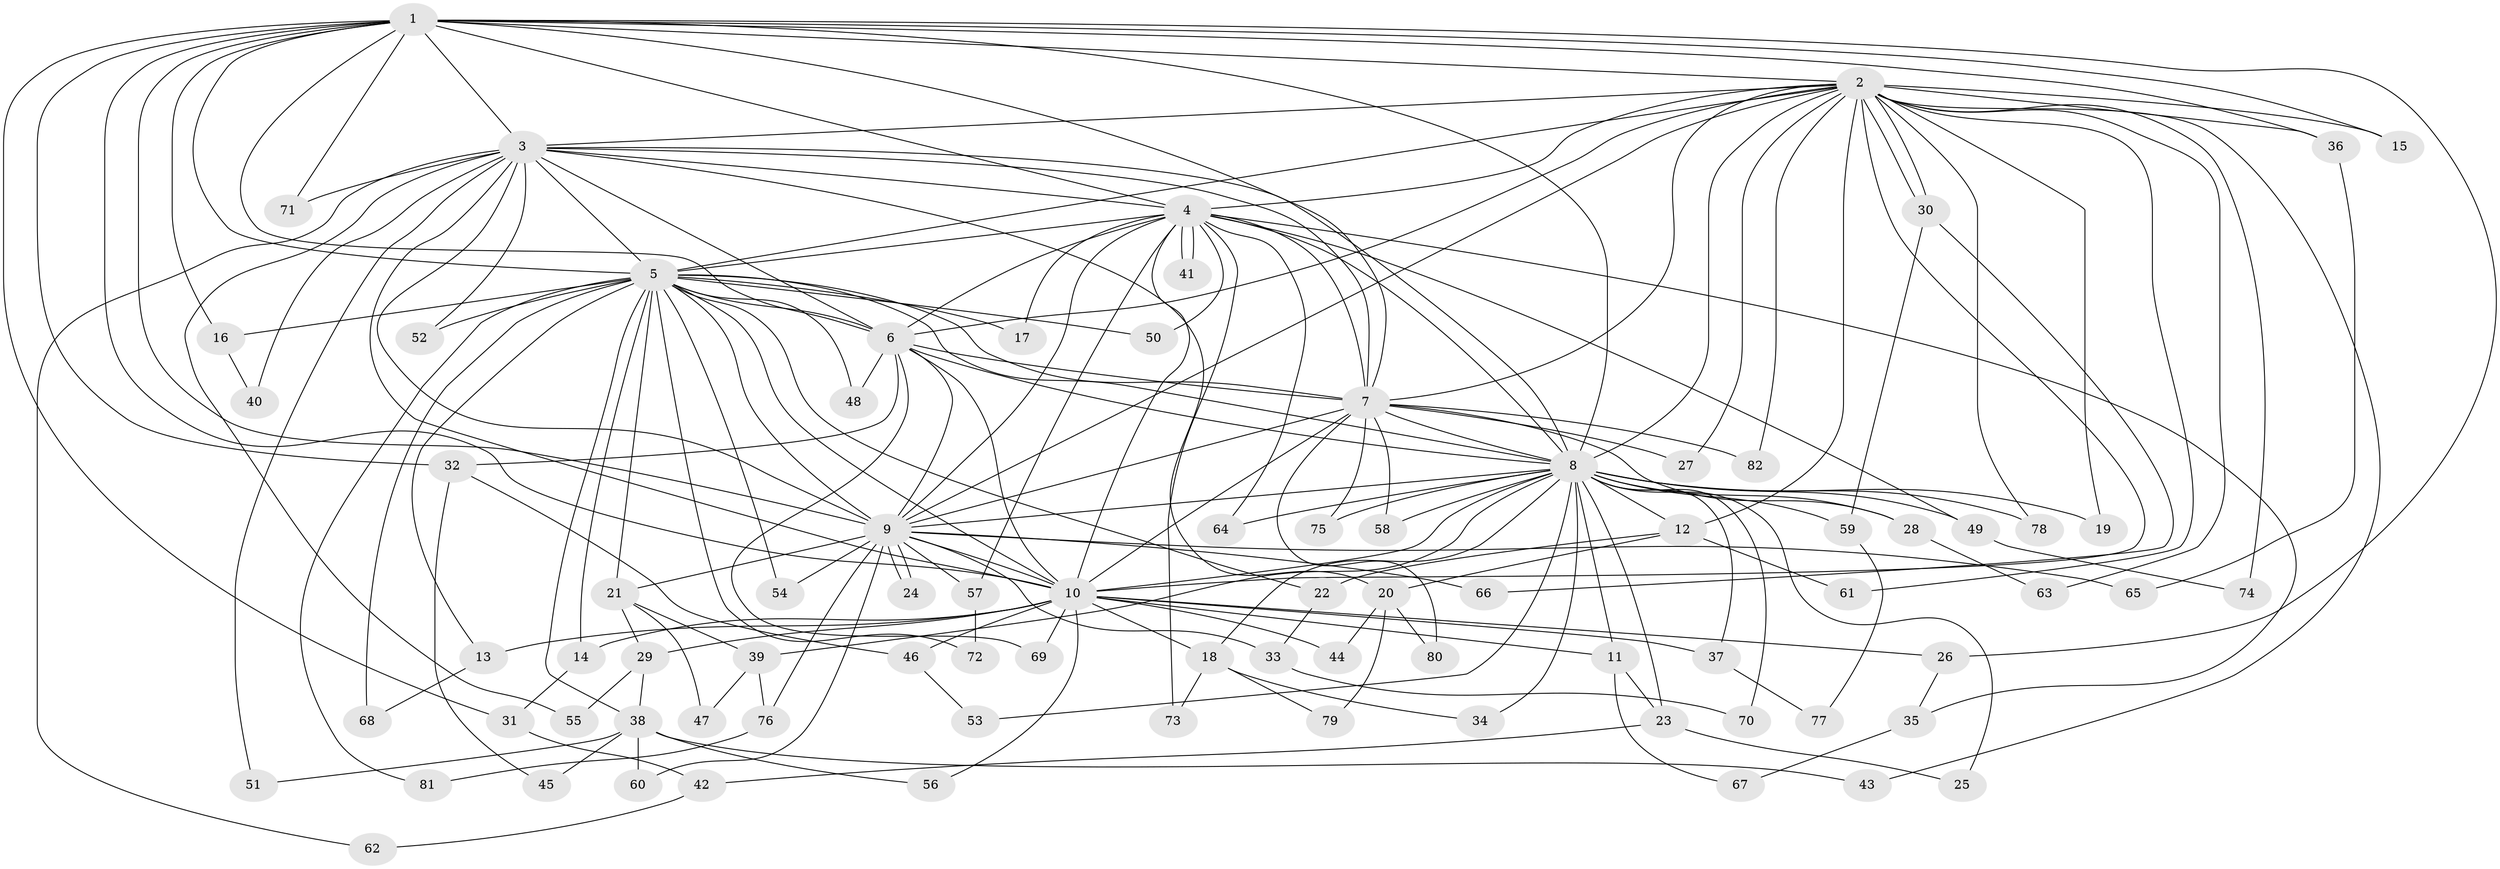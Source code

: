 // Generated by graph-tools (version 1.1) at 2025/13/03/09/25 04:13:43]
// undirected, 82 vertices, 189 edges
graph export_dot {
graph [start="1"]
  node [color=gray90,style=filled];
  1;
  2;
  3;
  4;
  5;
  6;
  7;
  8;
  9;
  10;
  11;
  12;
  13;
  14;
  15;
  16;
  17;
  18;
  19;
  20;
  21;
  22;
  23;
  24;
  25;
  26;
  27;
  28;
  29;
  30;
  31;
  32;
  33;
  34;
  35;
  36;
  37;
  38;
  39;
  40;
  41;
  42;
  43;
  44;
  45;
  46;
  47;
  48;
  49;
  50;
  51;
  52;
  53;
  54;
  55;
  56;
  57;
  58;
  59;
  60;
  61;
  62;
  63;
  64;
  65;
  66;
  67;
  68;
  69;
  70;
  71;
  72;
  73;
  74;
  75;
  76;
  77;
  78;
  79;
  80;
  81;
  82;
  1 -- 2;
  1 -- 3;
  1 -- 4;
  1 -- 5;
  1 -- 6;
  1 -- 7;
  1 -- 8;
  1 -- 9;
  1 -- 10;
  1 -- 15;
  1 -- 16;
  1 -- 26;
  1 -- 31;
  1 -- 32;
  1 -- 36;
  1 -- 71;
  2 -- 3;
  2 -- 4;
  2 -- 5;
  2 -- 6;
  2 -- 7;
  2 -- 8;
  2 -- 9;
  2 -- 10;
  2 -- 12;
  2 -- 15;
  2 -- 19;
  2 -- 27;
  2 -- 30;
  2 -- 30;
  2 -- 36;
  2 -- 43;
  2 -- 61;
  2 -- 63;
  2 -- 74;
  2 -- 78;
  2 -- 82;
  3 -- 4;
  3 -- 5;
  3 -- 6;
  3 -- 7;
  3 -- 8;
  3 -- 9;
  3 -- 10;
  3 -- 20;
  3 -- 40;
  3 -- 51;
  3 -- 52;
  3 -- 55;
  3 -- 62;
  3 -- 71;
  4 -- 5;
  4 -- 6;
  4 -- 7;
  4 -- 8;
  4 -- 9;
  4 -- 10;
  4 -- 17;
  4 -- 35;
  4 -- 41;
  4 -- 41;
  4 -- 49;
  4 -- 50;
  4 -- 57;
  4 -- 64;
  4 -- 73;
  5 -- 6;
  5 -- 7;
  5 -- 8;
  5 -- 9;
  5 -- 10;
  5 -- 13;
  5 -- 14;
  5 -- 16;
  5 -- 17;
  5 -- 21;
  5 -- 22;
  5 -- 38;
  5 -- 48;
  5 -- 50;
  5 -- 52;
  5 -- 54;
  5 -- 68;
  5 -- 72;
  5 -- 81;
  6 -- 7;
  6 -- 8;
  6 -- 9;
  6 -- 10;
  6 -- 32;
  6 -- 48;
  6 -- 69;
  7 -- 8;
  7 -- 9;
  7 -- 10;
  7 -- 27;
  7 -- 28;
  7 -- 58;
  7 -- 75;
  7 -- 80;
  7 -- 82;
  8 -- 9;
  8 -- 10;
  8 -- 11;
  8 -- 12;
  8 -- 18;
  8 -- 19;
  8 -- 23;
  8 -- 25;
  8 -- 28;
  8 -- 34;
  8 -- 37;
  8 -- 39;
  8 -- 49;
  8 -- 53;
  8 -- 58;
  8 -- 59;
  8 -- 64;
  8 -- 70;
  8 -- 75;
  8 -- 78;
  9 -- 10;
  9 -- 21;
  9 -- 24;
  9 -- 24;
  9 -- 33;
  9 -- 54;
  9 -- 57;
  9 -- 60;
  9 -- 65;
  9 -- 66;
  9 -- 76;
  10 -- 11;
  10 -- 13;
  10 -- 14;
  10 -- 18;
  10 -- 26;
  10 -- 29;
  10 -- 37;
  10 -- 44;
  10 -- 46;
  10 -- 56;
  10 -- 69;
  11 -- 23;
  11 -- 67;
  12 -- 20;
  12 -- 22;
  12 -- 61;
  13 -- 68;
  14 -- 31;
  16 -- 40;
  18 -- 34;
  18 -- 73;
  18 -- 79;
  20 -- 44;
  20 -- 79;
  20 -- 80;
  21 -- 29;
  21 -- 39;
  21 -- 47;
  22 -- 33;
  23 -- 25;
  23 -- 42;
  26 -- 35;
  28 -- 63;
  29 -- 38;
  29 -- 55;
  30 -- 59;
  30 -- 66;
  31 -- 42;
  32 -- 45;
  32 -- 46;
  33 -- 70;
  35 -- 67;
  36 -- 65;
  37 -- 77;
  38 -- 43;
  38 -- 45;
  38 -- 51;
  38 -- 56;
  38 -- 60;
  39 -- 47;
  39 -- 76;
  42 -- 62;
  46 -- 53;
  49 -- 74;
  57 -- 72;
  59 -- 77;
  76 -- 81;
}
